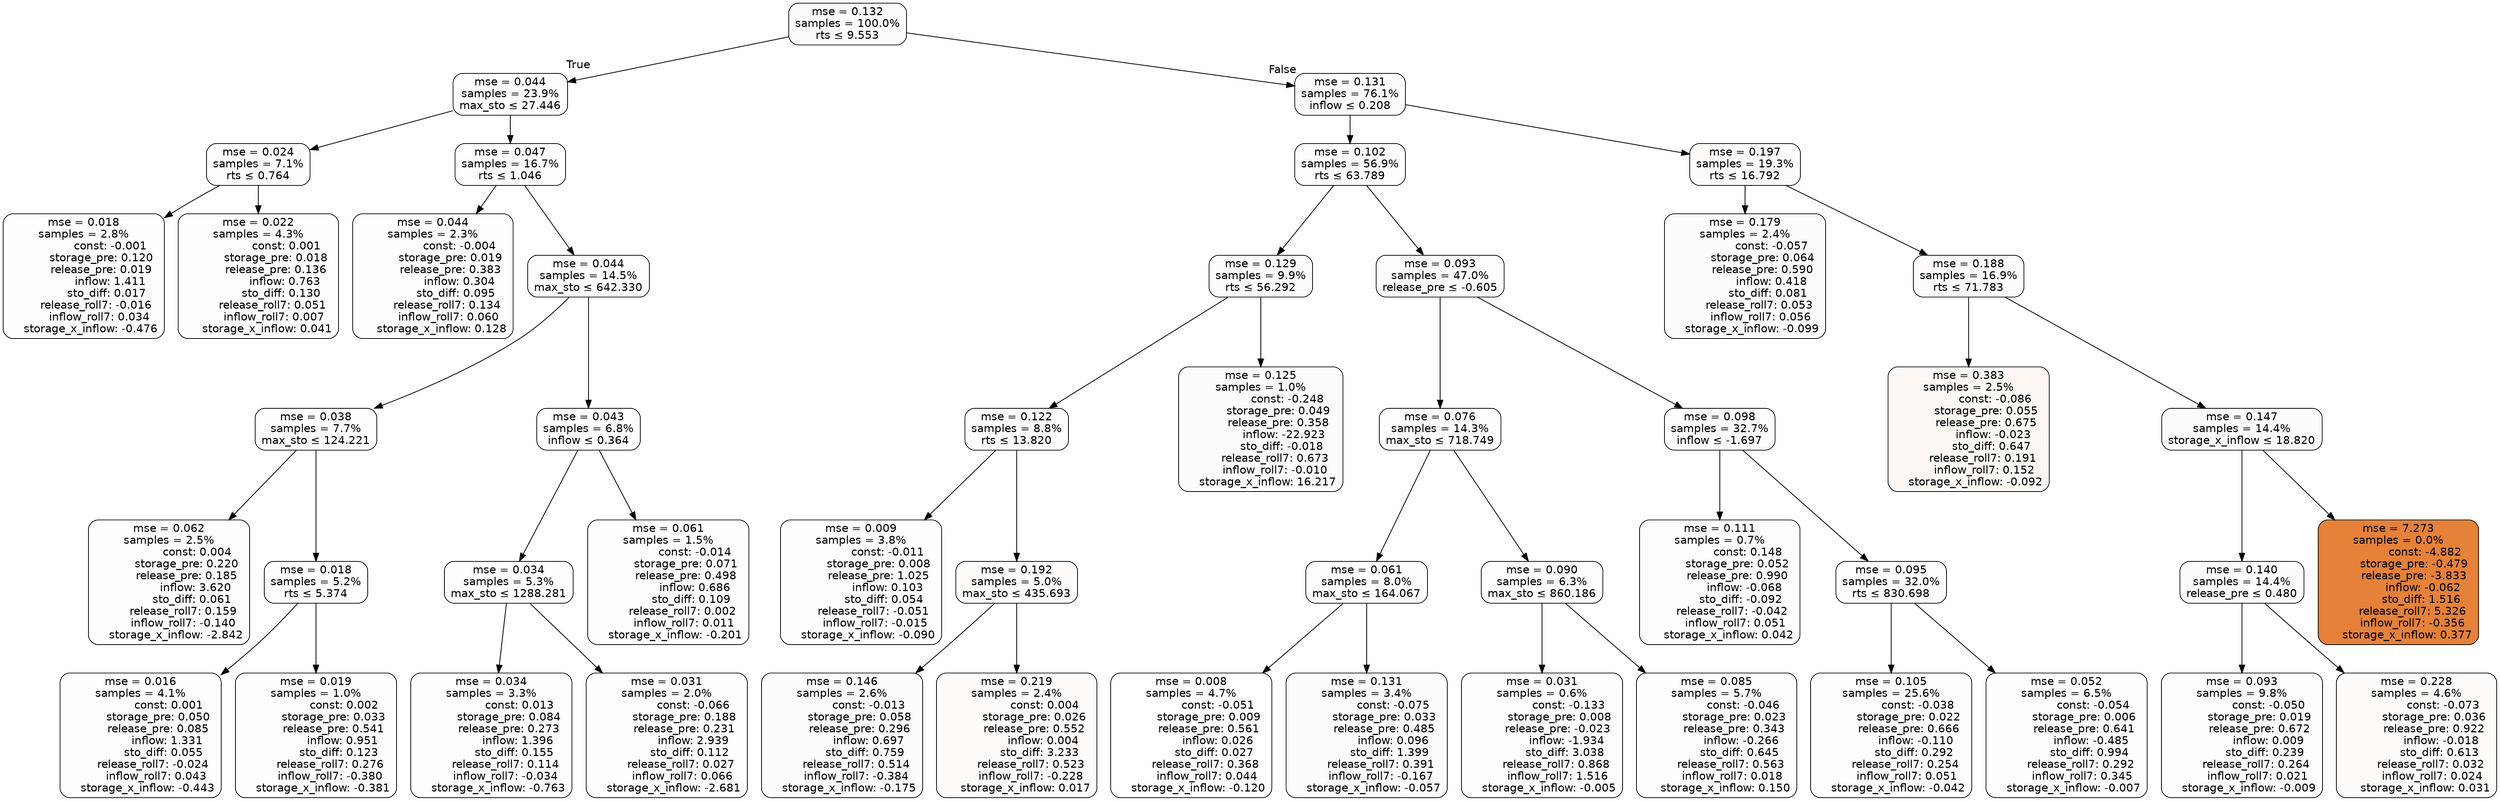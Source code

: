 digraph tree {
bgcolor="transparent"
node [shape=rectangle, style="filled, rounded", color="black", fontname=helvetica] ;
edge [fontname=helvetica] ;
	"0" [label="mse = 0.132
samples = 100.0%
rts &le; 9.553", fillcolor="#fefcfb"]
	"1" [label="mse = 0.044
samples = 23.9%
max_sto &le; 27.446", fillcolor="#fefefe"]
	"2" [label="mse = 0.024
samples = 7.1%
rts &le; 0.764", fillcolor="#fefefe"]
	"3" [label="mse = 0.018
samples = 2.8%
               const: -0.001
          storage_pre: 0.120
          release_pre: 0.019
               inflow: 1.411
             sto_diff: 0.017
       release_roll7: -0.016
         inflow_roll7: 0.034
    storage_x_inflow: -0.476", fillcolor="#fefefe"]
	"4" [label="mse = 0.022
samples = 4.3%
                const: 0.001
          storage_pre: 0.018
          release_pre: 0.136
               inflow: 0.763
             sto_diff: 0.130
        release_roll7: 0.051
         inflow_roll7: 0.007
     storage_x_inflow: 0.041", fillcolor="#fefefe"]
	"5" [label="mse = 0.047
samples = 16.7%
rts &le; 1.046", fillcolor="#fefefd"]
	"6" [label="mse = 0.044
samples = 2.3%
               const: -0.004
          storage_pre: 0.019
          release_pre: 0.383
               inflow: 0.304
             sto_diff: 0.095
        release_roll7: 0.134
         inflow_roll7: 0.060
     storage_x_inflow: 0.128", fillcolor="#fefefe"]
	"7" [label="mse = 0.044
samples = 14.5%
max_sto &le; 642.330", fillcolor="#fefefe"]
	"8" [label="mse = 0.038
samples = 7.7%
max_sto &le; 124.221", fillcolor="#fefefe"]
	"9" [label="mse = 0.062
samples = 2.5%
                const: 0.004
          storage_pre: 0.220
          release_pre: 0.185
               inflow: 3.620
             sto_diff: 0.061
        release_roll7: 0.159
        inflow_roll7: -0.140
    storage_x_inflow: -2.842", fillcolor="#fefefd"]
	"10" [label="mse = 0.018
samples = 5.2%
rts &le; 5.374", fillcolor="#fefefe"]
	"11" [label="mse = 0.016
samples = 4.1%
                const: 0.001
          storage_pre: 0.050
          release_pre: 0.085
               inflow: 1.331
             sto_diff: 0.055
       release_roll7: -0.024
         inflow_roll7: 0.043
    storage_x_inflow: -0.443", fillcolor="#fefefe"]
	"12" [label="mse = 0.019
samples = 1.0%
                const: 0.002
          storage_pre: 0.033
          release_pre: 0.541
               inflow: 0.951
             sto_diff: 0.123
        release_roll7: 0.276
        inflow_roll7: -0.380
    storage_x_inflow: -0.381", fillcolor="#fefefe"]
	"13" [label="mse = 0.043
samples = 6.8%
inflow &le; 0.364", fillcolor="#fefefe"]
	"14" [label="mse = 0.034
samples = 5.3%
max_sto &le; 1288.281", fillcolor="#fefefe"]
	"15" [label="mse = 0.034
samples = 3.3%
                const: 0.013
          storage_pre: 0.084
          release_pre: 0.273
               inflow: 1.396
             sto_diff: 0.155
        release_roll7: 0.114
        inflow_roll7: -0.034
    storage_x_inflow: -0.763", fillcolor="#fefefe"]
	"16" [label="mse = 0.031
samples = 2.0%
               const: -0.066
          storage_pre: 0.188
          release_pre: 0.231
               inflow: 2.939
             sto_diff: 0.112
        release_roll7: 0.027
         inflow_roll7: 0.066
    storage_x_inflow: -2.681", fillcolor="#fefefe"]
	"17" [label="mse = 0.061
samples = 1.5%
               const: -0.014
          storage_pre: 0.071
          release_pre: 0.498
               inflow: 0.686
             sto_diff: 0.109
        release_roll7: 0.002
         inflow_roll7: 0.011
    storage_x_inflow: -0.201", fillcolor="#fefefd"]
	"18" [label="mse = 0.131
samples = 76.1%
inflow &le; 0.208", fillcolor="#fefcfb"]
	"19" [label="mse = 0.102
samples = 56.9%
rts &le; 63.789", fillcolor="#fefdfc"]
	"20" [label="mse = 0.129
samples = 9.9%
rts &le; 56.292", fillcolor="#fefcfb"]
	"21" [label="mse = 0.122
samples = 8.8%
rts &le; 13.820", fillcolor="#fefdfb"]
	"22" [label="mse = 0.009
samples = 3.8%
               const: -0.011
          storage_pre: 0.008
          release_pre: 1.025
               inflow: 0.103
             sto_diff: 0.054
       release_roll7: -0.051
        inflow_roll7: -0.015
    storage_x_inflow: -0.090", fillcolor="#fefefe"]
	"23" [label="mse = 0.192
samples = 5.0%
max_sto &le; 435.693", fillcolor="#fefbf9"]
	"24" [label="mse = 0.146
samples = 2.6%
               const: -0.013
          storage_pre: 0.058
          release_pre: 0.296
               inflow: 0.697
             sto_diff: 0.759
        release_roll7: 0.514
        inflow_roll7: -0.384
    storage_x_inflow: -0.175", fillcolor="#fefcfb"]
	"25" [label="mse = 0.219
samples = 2.4%
                const: 0.004
          storage_pre: 0.026
          release_pre: 0.552
               inflow: 0.004
             sto_diff: 3.233
        release_roll7: 0.523
        inflow_roll7: -0.228
     storage_x_inflow: 0.017", fillcolor="#fefbf9"]
	"26" [label="mse = 0.125
samples = 1.0%
               const: -0.248
          storage_pre: 0.049
          release_pre: 0.358
             inflow: -22.923
            sto_diff: -0.018
        release_roll7: 0.673
        inflow_roll7: -0.010
    storage_x_inflow: 16.217", fillcolor="#fefcfb"]
	"27" [label="mse = 0.093
samples = 47.0%
release_pre &le; -0.605", fillcolor="#fefdfc"]
	"28" [label="mse = 0.076
samples = 14.3%
max_sto &le; 718.749", fillcolor="#fefdfd"]
	"29" [label="mse = 0.061
samples = 8.0%
max_sto &le; 164.067", fillcolor="#fefefd"]
	"30" [label="mse = 0.008
samples = 4.7%
               const: -0.051
          storage_pre: 0.009
          release_pre: 0.561
               inflow: 0.026
             sto_diff: 0.027
        release_roll7: 0.368
         inflow_roll7: 0.044
    storage_x_inflow: -0.120", fillcolor="#ffffff"]
	"31" [label="mse = 0.131
samples = 3.4%
               const: -0.075
          storage_pre: 0.033
          release_pre: 0.485
               inflow: 0.096
             sto_diff: 1.399
        release_roll7: 0.391
        inflow_roll7: -0.167
    storage_x_inflow: -0.057", fillcolor="#fefcfb"]
	"32" [label="mse = 0.090
samples = 6.3%
max_sto &le; 860.186", fillcolor="#fefdfc"]
	"33" [label="mse = 0.031
samples = 0.6%
               const: -0.133
          storage_pre: 0.008
         release_pre: -0.023
              inflow: -1.934
             sto_diff: 3.038
        release_roll7: 0.868
         inflow_roll7: 1.516
    storage_x_inflow: -0.005", fillcolor="#fefefe"]
	"34" [label="mse = 0.085
samples = 5.7%
               const: -0.046
          storage_pre: 0.023
          release_pre: 0.343
              inflow: -0.266
             sto_diff: 0.645
        release_roll7: 0.563
         inflow_roll7: 0.018
     storage_x_inflow: 0.150", fillcolor="#fefdfc"]
	"35" [label="mse = 0.098
samples = 32.7%
inflow &le; -1.697", fillcolor="#fefdfc"]
	"36" [label="mse = 0.111
samples = 0.7%
                const: 0.148
          storage_pre: 0.052
          release_pre: 0.990
              inflow: -0.068
            sto_diff: -0.092
       release_roll7: -0.042
         inflow_roll7: 0.051
     storage_x_inflow: 0.042", fillcolor="#fefdfc"]
	"37" [label="mse = 0.095
samples = 32.0%
rts &le; 830.698", fillcolor="#fefdfc"]
	"38" [label="mse = 0.105
samples = 25.6%
               const: -0.038
          storage_pre: 0.022
          release_pre: 0.666
              inflow: -0.110
             sto_diff: 0.292
        release_roll7: 0.254
         inflow_roll7: 0.051
    storage_x_inflow: -0.042", fillcolor="#fefdfc"]
	"39" [label="mse = 0.052
samples = 6.5%
               const: -0.054
          storage_pre: 0.006
          release_pre: 0.641
              inflow: -0.485
             sto_diff: 0.994
        release_roll7: 0.292
         inflow_roll7: 0.345
    storage_x_inflow: -0.007", fillcolor="#fefefd"]
	"40" [label="mse = 0.197
samples = 19.3%
rts &le; 16.792", fillcolor="#fefbf9"]
	"41" [label="mse = 0.179
samples = 2.4%
               const: -0.057
          storage_pre: 0.064
          release_pre: 0.590
               inflow: 0.418
             sto_diff: 0.081
        release_roll7: 0.053
         inflow_roll7: 0.056
    storage_x_inflow: -0.099", fillcolor="#fefcfa"]
	"42" [label="mse = 0.188
samples = 16.9%
rts &le; 71.783", fillcolor="#fefbfa"]
	"43" [label="mse = 0.383
samples = 2.5%
               const: -0.086
          storage_pre: 0.055
          release_pre: 0.675
              inflow: -0.023
             sto_diff: 0.647
        release_roll7: 0.191
         inflow_roll7: 0.152
    storage_x_inflow: -0.092", fillcolor="#fdf8f4"]
	"44" [label="mse = 0.147
samples = 14.4%
storage_x_inflow &le; 18.820", fillcolor="#fefcfb"]
	"45" [label="mse = 0.140
samples = 14.4%
release_pre &le; 0.480", fillcolor="#fefcfb"]
	"46" [label="mse = 0.093
samples = 9.8%
               const: -0.050
          storage_pre: 0.019
          release_pre: 0.672
               inflow: 0.009
             sto_diff: 0.239
        release_roll7: 0.264
         inflow_roll7: 0.021
    storage_x_inflow: -0.009", fillcolor="#fefdfc"]
	"47" [label="mse = 0.228
samples = 4.6%
               const: -0.073
          storage_pre: 0.036
          release_pre: 0.922
              inflow: -0.018
             sto_diff: 0.613
        release_roll7: 0.032
         inflow_roll7: 0.024
     storage_x_inflow: 0.031", fillcolor="#fefbf9"]
	"48" [label="mse = 7.273
samples = 0.0%
               const: -4.882
         storage_pre: -0.479
         release_pre: -3.833
              inflow: -0.062
             sto_diff: 1.516
        release_roll7: 5.326
        inflow_roll7: -0.356
     storage_x_inflow: 0.377", fillcolor="#e58139"]

	"0" -> "1" [labeldistance=2.5, labelangle=45, headlabel="True"]
	"1" -> "2"
	"2" -> "3"
	"2" -> "4"
	"1" -> "5"
	"5" -> "6"
	"5" -> "7"
	"7" -> "8"
	"8" -> "9"
	"8" -> "10"
	"10" -> "11"
	"10" -> "12"
	"7" -> "13"
	"13" -> "14"
	"14" -> "15"
	"14" -> "16"
	"13" -> "17"
	"0" -> "18" [labeldistance=2.5, labelangle=-45, headlabel="False"]
	"18" -> "19"
	"19" -> "20"
	"20" -> "21"
	"21" -> "22"
	"21" -> "23"
	"23" -> "24"
	"23" -> "25"
	"20" -> "26"
	"19" -> "27"
	"27" -> "28"
	"28" -> "29"
	"29" -> "30"
	"29" -> "31"
	"28" -> "32"
	"32" -> "33"
	"32" -> "34"
	"27" -> "35"
	"35" -> "36"
	"35" -> "37"
	"37" -> "38"
	"37" -> "39"
	"18" -> "40"
	"40" -> "41"
	"40" -> "42"
	"42" -> "43"
	"42" -> "44"
	"44" -> "45"
	"45" -> "46"
	"45" -> "47"
	"44" -> "48"
}